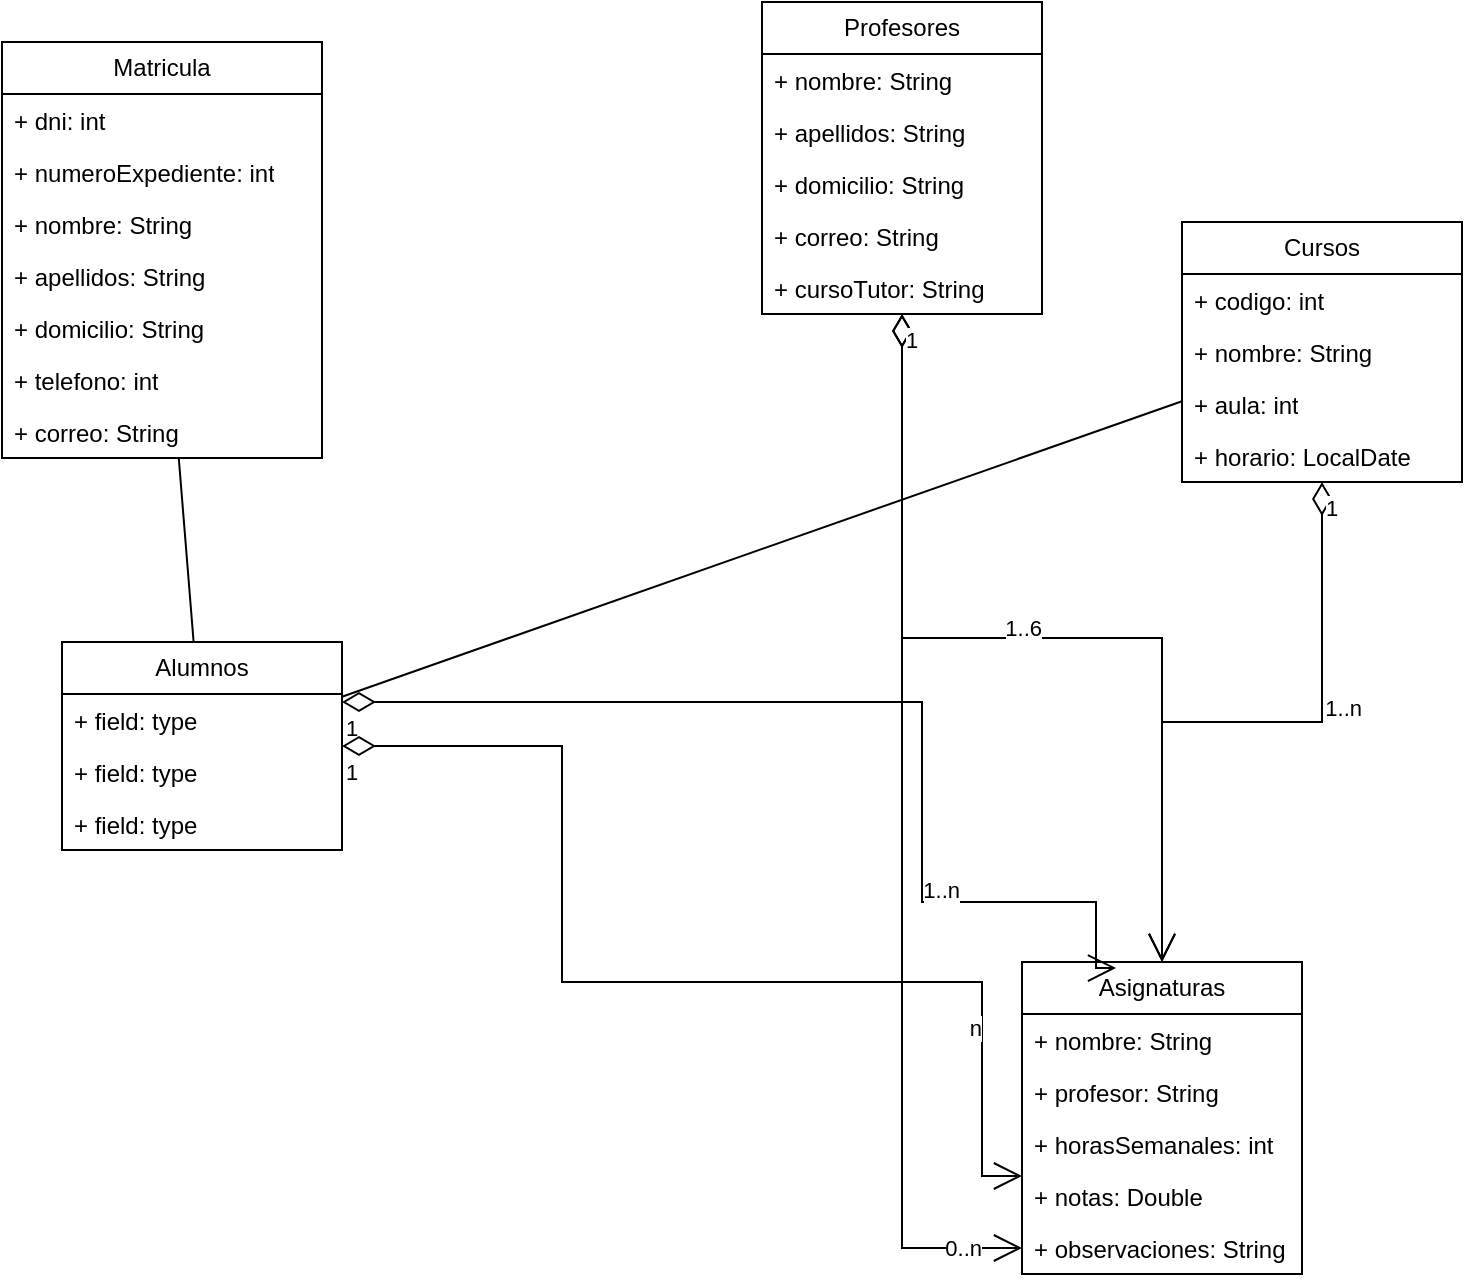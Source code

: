 <mxfile version="21.3.4" type="device">
  <diagram id="wuZijCX8zxA03xT5F1L1" name="Página-1">
    <mxGraphModel dx="1434" dy="764" grid="1" gridSize="10" guides="1" tooltips="1" connect="1" arrows="1" fold="1" page="1" pageScale="1" pageWidth="827" pageHeight="1169" math="0" shadow="0">
      <root>
        <mxCell id="0" />
        <mxCell id="1" parent="0" />
        <mxCell id="jtwqwBx6mJ8k1BTVVLPu-1" value="Cursos" style="swimlane;fontStyle=0;childLayout=stackLayout;horizontal=1;startSize=26;fillColor=none;horizontalStack=0;resizeParent=1;resizeParentMax=0;resizeLast=0;collapsible=1;marginBottom=0;whiteSpace=wrap;html=1;" vertex="1" parent="1">
          <mxGeometry x="630" y="130" width="140" height="130" as="geometry" />
        </mxCell>
        <mxCell id="jtwqwBx6mJ8k1BTVVLPu-2" value="+ codigo: int" style="text;strokeColor=none;fillColor=none;align=left;verticalAlign=top;spacingLeft=4;spacingRight=4;overflow=hidden;rotatable=0;points=[[0,0.5],[1,0.5]];portConstraint=eastwest;whiteSpace=wrap;html=1;" vertex="1" parent="jtwqwBx6mJ8k1BTVVLPu-1">
          <mxGeometry y="26" width="140" height="26" as="geometry" />
        </mxCell>
        <mxCell id="jtwqwBx6mJ8k1BTVVLPu-3" value="+ nombre: String" style="text;strokeColor=none;fillColor=none;align=left;verticalAlign=top;spacingLeft=4;spacingRight=4;overflow=hidden;rotatable=0;points=[[0,0.5],[1,0.5]];portConstraint=eastwest;whiteSpace=wrap;html=1;" vertex="1" parent="jtwqwBx6mJ8k1BTVVLPu-1">
          <mxGeometry y="52" width="140" height="26" as="geometry" />
        </mxCell>
        <mxCell id="jtwqwBx6mJ8k1BTVVLPu-4" value="+ aula: int" style="text;strokeColor=none;fillColor=none;align=left;verticalAlign=top;spacingLeft=4;spacingRight=4;overflow=hidden;rotatable=0;points=[[0,0.5],[1,0.5]];portConstraint=eastwest;whiteSpace=wrap;html=1;" vertex="1" parent="jtwqwBx6mJ8k1BTVVLPu-1">
          <mxGeometry y="78" width="140" height="26" as="geometry" />
        </mxCell>
        <mxCell id="jtwqwBx6mJ8k1BTVVLPu-30" value="+ horario: LocalDate" style="text;strokeColor=none;fillColor=none;align=left;verticalAlign=top;spacingLeft=4;spacingRight=4;overflow=hidden;rotatable=0;points=[[0,0.5],[1,0.5]];portConstraint=eastwest;whiteSpace=wrap;html=1;" vertex="1" parent="jtwqwBx6mJ8k1BTVVLPu-1">
          <mxGeometry y="104" width="140" height="26" as="geometry" />
        </mxCell>
        <mxCell id="jtwqwBx6mJ8k1BTVVLPu-5" value="Alumnos" style="swimlane;fontStyle=0;childLayout=stackLayout;horizontal=1;startSize=26;fillColor=none;horizontalStack=0;resizeParent=1;resizeParentMax=0;resizeLast=0;collapsible=1;marginBottom=0;whiteSpace=wrap;html=1;" vertex="1" parent="1">
          <mxGeometry x="70" y="340" width="140" height="104" as="geometry" />
        </mxCell>
        <mxCell id="jtwqwBx6mJ8k1BTVVLPu-6" value="+ field: type" style="text;strokeColor=none;fillColor=none;align=left;verticalAlign=top;spacingLeft=4;spacingRight=4;overflow=hidden;rotatable=0;points=[[0,0.5],[1,0.5]];portConstraint=eastwest;whiteSpace=wrap;html=1;" vertex="1" parent="jtwqwBx6mJ8k1BTVVLPu-5">
          <mxGeometry y="26" width="140" height="26" as="geometry" />
        </mxCell>
        <mxCell id="jtwqwBx6mJ8k1BTVVLPu-7" value="+ field: type" style="text;strokeColor=none;fillColor=none;align=left;verticalAlign=top;spacingLeft=4;spacingRight=4;overflow=hidden;rotatable=0;points=[[0,0.5],[1,0.5]];portConstraint=eastwest;whiteSpace=wrap;html=1;" vertex="1" parent="jtwqwBx6mJ8k1BTVVLPu-5">
          <mxGeometry y="52" width="140" height="26" as="geometry" />
        </mxCell>
        <mxCell id="jtwqwBx6mJ8k1BTVVLPu-8" value="+ field: type" style="text;strokeColor=none;fillColor=none;align=left;verticalAlign=top;spacingLeft=4;spacingRight=4;overflow=hidden;rotatable=0;points=[[0,0.5],[1,0.5]];portConstraint=eastwest;whiteSpace=wrap;html=1;" vertex="1" parent="jtwqwBx6mJ8k1BTVVLPu-5">
          <mxGeometry y="78" width="140" height="26" as="geometry" />
        </mxCell>
        <mxCell id="jtwqwBx6mJ8k1BTVVLPu-9" value="Matricula" style="swimlane;fontStyle=0;childLayout=stackLayout;horizontal=1;startSize=26;fillColor=none;horizontalStack=0;resizeParent=1;resizeParentMax=0;resizeLast=0;collapsible=1;marginBottom=0;whiteSpace=wrap;html=1;" vertex="1" parent="1">
          <mxGeometry x="40" y="40" width="160" height="208" as="geometry" />
        </mxCell>
        <mxCell id="jtwqwBx6mJ8k1BTVVLPu-10" value="+ dni: int" style="text;strokeColor=none;fillColor=none;align=left;verticalAlign=top;spacingLeft=4;spacingRight=4;overflow=hidden;rotatable=0;points=[[0,0.5],[1,0.5]];portConstraint=eastwest;whiteSpace=wrap;html=1;" vertex="1" parent="jtwqwBx6mJ8k1BTVVLPu-9">
          <mxGeometry y="26" width="160" height="26" as="geometry" />
        </mxCell>
        <mxCell id="jtwqwBx6mJ8k1BTVVLPu-11" value="+ numeroExpediente: int" style="text;strokeColor=none;fillColor=none;align=left;verticalAlign=top;spacingLeft=4;spacingRight=4;overflow=hidden;rotatable=0;points=[[0,0.5],[1,0.5]];portConstraint=eastwest;whiteSpace=wrap;html=1;" vertex="1" parent="jtwqwBx6mJ8k1BTVVLPu-9">
          <mxGeometry y="52" width="160" height="26" as="geometry" />
        </mxCell>
        <mxCell id="jtwqwBx6mJ8k1BTVVLPu-12" value="+ nombre: String" style="text;strokeColor=none;fillColor=none;align=left;verticalAlign=top;spacingLeft=4;spacingRight=4;overflow=hidden;rotatable=0;points=[[0,0.5],[1,0.5]];portConstraint=eastwest;whiteSpace=wrap;html=1;" vertex="1" parent="jtwqwBx6mJ8k1BTVVLPu-9">
          <mxGeometry y="78" width="160" height="26" as="geometry" />
        </mxCell>
        <mxCell id="jtwqwBx6mJ8k1BTVVLPu-33" value="+ apellidos: String" style="text;strokeColor=none;fillColor=none;align=left;verticalAlign=top;spacingLeft=4;spacingRight=4;overflow=hidden;rotatable=0;points=[[0,0.5],[1,0.5]];portConstraint=eastwest;whiteSpace=wrap;html=1;" vertex="1" parent="jtwqwBx6mJ8k1BTVVLPu-9">
          <mxGeometry y="104" width="160" height="26" as="geometry" />
        </mxCell>
        <mxCell id="jtwqwBx6mJ8k1BTVVLPu-34" value="+ domicilio: String" style="text;strokeColor=none;fillColor=none;align=left;verticalAlign=top;spacingLeft=4;spacingRight=4;overflow=hidden;rotatable=0;points=[[0,0.5],[1,0.5]];portConstraint=eastwest;whiteSpace=wrap;html=1;" vertex="1" parent="jtwqwBx6mJ8k1BTVVLPu-9">
          <mxGeometry y="130" width="160" height="26" as="geometry" />
        </mxCell>
        <mxCell id="jtwqwBx6mJ8k1BTVVLPu-35" value="+ telefono: int" style="text;strokeColor=none;fillColor=none;align=left;verticalAlign=top;spacingLeft=4;spacingRight=4;overflow=hidden;rotatable=0;points=[[0,0.5],[1,0.5]];portConstraint=eastwest;whiteSpace=wrap;html=1;" vertex="1" parent="jtwqwBx6mJ8k1BTVVLPu-9">
          <mxGeometry y="156" width="160" height="26" as="geometry" />
        </mxCell>
        <mxCell id="jtwqwBx6mJ8k1BTVVLPu-32" value="+ correo: String" style="text;strokeColor=none;fillColor=none;align=left;verticalAlign=top;spacingLeft=4;spacingRight=4;overflow=hidden;rotatable=0;points=[[0,0.5],[1,0.5]];portConstraint=eastwest;whiteSpace=wrap;html=1;" vertex="1" parent="jtwqwBx6mJ8k1BTVVLPu-9">
          <mxGeometry y="182" width="160" height="26" as="geometry" />
        </mxCell>
        <mxCell id="jtwqwBx6mJ8k1BTVVLPu-13" value="Asignaturas" style="swimlane;fontStyle=0;childLayout=stackLayout;horizontal=1;startSize=26;fillColor=none;horizontalStack=0;resizeParent=1;resizeParentMax=0;resizeLast=0;collapsible=1;marginBottom=0;whiteSpace=wrap;html=1;" vertex="1" parent="1">
          <mxGeometry x="550" y="500" width="140" height="156" as="geometry" />
        </mxCell>
        <mxCell id="jtwqwBx6mJ8k1BTVVLPu-14" value="+ nombre: String" style="text;strokeColor=none;fillColor=none;align=left;verticalAlign=top;spacingLeft=4;spacingRight=4;overflow=hidden;rotatable=0;points=[[0,0.5],[1,0.5]];portConstraint=eastwest;whiteSpace=wrap;html=1;" vertex="1" parent="jtwqwBx6mJ8k1BTVVLPu-13">
          <mxGeometry y="26" width="140" height="26" as="geometry" />
        </mxCell>
        <mxCell id="jtwqwBx6mJ8k1BTVVLPu-15" value="+ profesor: String" style="text;strokeColor=none;fillColor=none;align=left;verticalAlign=top;spacingLeft=4;spacingRight=4;overflow=hidden;rotatable=0;points=[[0,0.5],[1,0.5]];portConstraint=eastwest;whiteSpace=wrap;html=1;" vertex="1" parent="jtwqwBx6mJ8k1BTVVLPu-13">
          <mxGeometry y="52" width="140" height="26" as="geometry" />
        </mxCell>
        <mxCell id="jtwqwBx6mJ8k1BTVVLPu-16" value="+ horasSemanales: int" style="text;strokeColor=none;fillColor=none;align=left;verticalAlign=top;spacingLeft=4;spacingRight=4;overflow=hidden;rotatable=0;points=[[0,0.5],[1,0.5]];portConstraint=eastwest;whiteSpace=wrap;html=1;" vertex="1" parent="jtwqwBx6mJ8k1BTVVLPu-13">
          <mxGeometry y="78" width="140" height="26" as="geometry" />
        </mxCell>
        <mxCell id="jtwqwBx6mJ8k1BTVVLPu-48" value="+ notas: Double" style="text;strokeColor=none;fillColor=none;align=left;verticalAlign=top;spacingLeft=4;spacingRight=4;overflow=hidden;rotatable=0;points=[[0,0.5],[1,0.5]];portConstraint=eastwest;whiteSpace=wrap;html=1;" vertex="1" parent="jtwqwBx6mJ8k1BTVVLPu-13">
          <mxGeometry y="104" width="140" height="26" as="geometry" />
        </mxCell>
        <mxCell id="jtwqwBx6mJ8k1BTVVLPu-52" value="+ observaciones: String" style="text;strokeColor=none;fillColor=none;align=left;verticalAlign=top;spacingLeft=4;spacingRight=4;overflow=hidden;rotatable=0;points=[[0,0.5],[1,0.5]];portConstraint=eastwest;whiteSpace=wrap;html=1;" vertex="1" parent="jtwqwBx6mJ8k1BTVVLPu-13">
          <mxGeometry y="130" width="140" height="26" as="geometry" />
        </mxCell>
        <mxCell id="jtwqwBx6mJ8k1BTVVLPu-17" value="Profesores" style="swimlane;fontStyle=0;childLayout=stackLayout;horizontal=1;startSize=26;fillColor=none;horizontalStack=0;resizeParent=1;resizeParentMax=0;resizeLast=0;collapsible=1;marginBottom=0;whiteSpace=wrap;html=1;" vertex="1" parent="1">
          <mxGeometry x="420" y="20" width="140" height="156" as="geometry" />
        </mxCell>
        <mxCell id="jtwqwBx6mJ8k1BTVVLPu-18" value="+ nombre: String" style="text;strokeColor=none;fillColor=none;align=left;verticalAlign=top;spacingLeft=4;spacingRight=4;overflow=hidden;rotatable=0;points=[[0,0.5],[1,0.5]];portConstraint=eastwest;whiteSpace=wrap;html=1;" vertex="1" parent="jtwqwBx6mJ8k1BTVVLPu-17">
          <mxGeometry y="26" width="140" height="26" as="geometry" />
        </mxCell>
        <mxCell id="jtwqwBx6mJ8k1BTVVLPu-19" value="+ apellidos: String" style="text;strokeColor=none;fillColor=none;align=left;verticalAlign=top;spacingLeft=4;spacingRight=4;overflow=hidden;rotatable=0;points=[[0,0.5],[1,0.5]];portConstraint=eastwest;whiteSpace=wrap;html=1;" vertex="1" parent="jtwqwBx6mJ8k1BTVVLPu-17">
          <mxGeometry y="52" width="140" height="26" as="geometry" />
        </mxCell>
        <mxCell id="jtwqwBx6mJ8k1BTVVLPu-20" value="+ domicilio: String" style="text;strokeColor=none;fillColor=none;align=left;verticalAlign=top;spacingLeft=4;spacingRight=4;overflow=hidden;rotatable=0;points=[[0,0.5],[1,0.5]];portConstraint=eastwest;whiteSpace=wrap;html=1;" vertex="1" parent="jtwqwBx6mJ8k1BTVVLPu-17">
          <mxGeometry y="78" width="140" height="26" as="geometry" />
        </mxCell>
        <mxCell id="jtwqwBx6mJ8k1BTVVLPu-31" value="+ correo: String" style="text;strokeColor=none;fillColor=none;align=left;verticalAlign=top;spacingLeft=4;spacingRight=4;overflow=hidden;rotatable=0;points=[[0,0.5],[1,0.5]];portConstraint=eastwest;whiteSpace=wrap;html=1;" vertex="1" parent="jtwqwBx6mJ8k1BTVVLPu-17">
          <mxGeometry y="104" width="140" height="26" as="geometry" />
        </mxCell>
        <mxCell id="jtwqwBx6mJ8k1BTVVLPu-47" value="+ cursoTutor: String" style="text;strokeColor=none;fillColor=none;align=left;verticalAlign=top;spacingLeft=4;spacingRight=4;overflow=hidden;rotatable=0;points=[[0,0.5],[1,0.5]];portConstraint=eastwest;whiteSpace=wrap;html=1;" vertex="1" parent="jtwqwBx6mJ8k1BTVVLPu-17">
          <mxGeometry y="130" width="140" height="26" as="geometry" />
        </mxCell>
        <mxCell id="jtwqwBx6mJ8k1BTVVLPu-29" value="" style="endArrow=none;html=1;rounded=0;" edge="1" parent="1" source="jtwqwBx6mJ8k1BTVVLPu-5" target="jtwqwBx6mJ8k1BTVVLPu-9">
          <mxGeometry width="50" height="50" relative="1" as="geometry">
            <mxPoint x="390" y="420" as="sourcePoint" />
            <mxPoint x="440" y="370" as="targetPoint" />
          </mxGeometry>
        </mxCell>
        <mxCell id="jtwqwBx6mJ8k1BTVVLPu-37" value="" style="endArrow=none;html=1;rounded=0;" edge="1" parent="1" source="jtwqwBx6mJ8k1BTVVLPu-1" target="jtwqwBx6mJ8k1BTVVLPu-5">
          <mxGeometry width="50" height="50" relative="1" as="geometry">
            <mxPoint x="390" y="420" as="sourcePoint" />
            <mxPoint x="440" y="370" as="targetPoint" />
          </mxGeometry>
        </mxCell>
        <mxCell id="jtwqwBx6mJ8k1BTVVLPu-38" value="" style="endArrow=open;html=1;endSize=12;startArrow=diamondThin;startSize=14;startFill=0;edgeStyle=orthogonalEdgeStyle;rounded=0;" edge="1" parent="1" source="jtwqwBx6mJ8k1BTVVLPu-1" target="jtwqwBx6mJ8k1BTVVLPu-13">
          <mxGeometry x="0.006" relative="1" as="geometry">
            <mxPoint x="330" y="390" as="sourcePoint" />
            <mxPoint x="490" y="390" as="targetPoint" />
            <mxPoint as="offset" />
          </mxGeometry>
        </mxCell>
        <mxCell id="jtwqwBx6mJ8k1BTVVLPu-39" value="1" style="edgeLabel;resizable=0;html=1;align=left;verticalAlign=top;" connectable="0" vertex="1" parent="jtwqwBx6mJ8k1BTVVLPu-38">
          <mxGeometry x="-1" relative="1" as="geometry" />
        </mxCell>
        <mxCell id="jtwqwBx6mJ8k1BTVVLPu-40" value="1..n" style="edgeLabel;resizable=0;html=1;align=right;verticalAlign=top;" connectable="0" vertex="1" parent="jtwqwBx6mJ8k1BTVVLPu-38">
          <mxGeometry x="1" relative="1" as="geometry">
            <mxPoint x="100" y="-140" as="offset" />
          </mxGeometry>
        </mxCell>
        <mxCell id="jtwqwBx6mJ8k1BTVVLPu-41" value="" style="endArrow=open;html=1;endSize=12;startArrow=diamondThin;startSize=14;startFill=0;edgeStyle=orthogonalEdgeStyle;rounded=0;entryX=0.336;entryY=0.019;entryDx=0;entryDy=0;entryPerimeter=0;" edge="1" parent="1" source="jtwqwBx6mJ8k1BTVVLPu-5" target="jtwqwBx6mJ8k1BTVVLPu-13">
          <mxGeometry x="0.006" relative="1" as="geometry">
            <mxPoint x="494" y="400" as="sourcePoint" />
            <mxPoint x="414" y="491" as="targetPoint" />
            <mxPoint as="offset" />
            <Array as="points">
              <mxPoint x="500" y="370" />
              <mxPoint x="500" y="470" />
              <mxPoint x="587" y="470" />
            </Array>
          </mxGeometry>
        </mxCell>
        <mxCell id="jtwqwBx6mJ8k1BTVVLPu-42" value="1" style="edgeLabel;resizable=0;html=1;align=left;verticalAlign=top;" connectable="0" vertex="1" parent="jtwqwBx6mJ8k1BTVVLPu-41">
          <mxGeometry x="-1" relative="1" as="geometry" />
        </mxCell>
        <mxCell id="jtwqwBx6mJ8k1BTVVLPu-43" value="1..n" style="edgeLabel;resizable=0;html=1;align=right;verticalAlign=top;" connectable="0" vertex="1" parent="jtwqwBx6mJ8k1BTVVLPu-41">
          <mxGeometry x="1" relative="1" as="geometry">
            <mxPoint x="-77" y="-52" as="offset" />
          </mxGeometry>
        </mxCell>
        <mxCell id="jtwqwBx6mJ8k1BTVVLPu-44" value="" style="endArrow=open;html=1;endSize=12;startArrow=diamondThin;startSize=14;startFill=0;edgeStyle=orthogonalEdgeStyle;rounded=0;" edge="1" parent="1" source="jtwqwBx6mJ8k1BTVVLPu-17" target="jtwqwBx6mJ8k1BTVVLPu-13">
          <mxGeometry relative="1" as="geometry">
            <mxPoint x="330" y="390" as="sourcePoint" />
            <mxPoint x="490" y="390" as="targetPoint" />
          </mxGeometry>
        </mxCell>
        <mxCell id="jtwqwBx6mJ8k1BTVVLPu-45" value="1" style="edgeLabel;resizable=0;html=1;align=left;verticalAlign=top;" connectable="0" vertex="1" parent="jtwqwBx6mJ8k1BTVVLPu-44">
          <mxGeometry x="-1" relative="1" as="geometry" />
        </mxCell>
        <mxCell id="jtwqwBx6mJ8k1BTVVLPu-46" value="1..6" style="edgeLabel;resizable=0;html=1;align=right;verticalAlign=top;" connectable="0" vertex="1" parent="jtwqwBx6mJ8k1BTVVLPu-44">
          <mxGeometry x="1" relative="1" as="geometry">
            <mxPoint x="-60" y="-180" as="offset" />
          </mxGeometry>
        </mxCell>
        <mxCell id="jtwqwBx6mJ8k1BTVVLPu-49" value="" style="endArrow=open;html=1;endSize=12;startArrow=diamondThin;startSize=14;startFill=0;edgeStyle=orthogonalEdgeStyle;rounded=0;" edge="1" parent="1" source="jtwqwBx6mJ8k1BTVVLPu-5" target="jtwqwBx6mJ8k1BTVVLPu-48">
          <mxGeometry relative="1" as="geometry">
            <mxPoint x="330" y="390" as="sourcePoint" />
            <mxPoint x="490" y="390" as="targetPoint" />
            <Array as="points">
              <mxPoint x="320" y="510" />
              <mxPoint x="530" y="510" />
              <mxPoint x="530" y="607" />
            </Array>
          </mxGeometry>
        </mxCell>
        <mxCell id="jtwqwBx6mJ8k1BTVVLPu-50" value="1" style="edgeLabel;resizable=0;html=1;align=left;verticalAlign=top;" connectable="0" vertex="1" parent="jtwqwBx6mJ8k1BTVVLPu-49">
          <mxGeometry x="-1" relative="1" as="geometry" />
        </mxCell>
        <mxCell id="jtwqwBx6mJ8k1BTVVLPu-51" value="n" style="edgeLabel;resizable=0;html=1;align=right;verticalAlign=top;" connectable="0" vertex="1" parent="jtwqwBx6mJ8k1BTVVLPu-49">
          <mxGeometry x="1" relative="1" as="geometry">
            <mxPoint x="-20" y="-87" as="offset" />
          </mxGeometry>
        </mxCell>
        <mxCell id="jtwqwBx6mJ8k1BTVVLPu-54" value="" style="endArrow=open;html=1;endSize=12;startArrow=diamondThin;startSize=14;startFill=0;edgeStyle=orthogonalEdgeStyle;rounded=0;" edge="1" parent="1" source="jtwqwBx6mJ8k1BTVVLPu-17" target="jtwqwBx6mJ8k1BTVVLPu-52">
          <mxGeometry relative="1" as="geometry">
            <mxPoint x="330" y="390" as="sourcePoint" />
            <mxPoint x="490" y="390" as="targetPoint" />
          </mxGeometry>
        </mxCell>
        <mxCell id="jtwqwBx6mJ8k1BTVVLPu-55" value="1" style="edgeLabel;resizable=0;html=1;align=left;verticalAlign=top;" connectable="0" vertex="1" parent="jtwqwBx6mJ8k1BTVVLPu-54">
          <mxGeometry x="-1" relative="1" as="geometry" />
        </mxCell>
        <mxCell id="jtwqwBx6mJ8k1BTVVLPu-56" value="0..n" style="edgeLabel;resizable=0;html=1;align=right;verticalAlign=top;" connectable="0" vertex="1" parent="jtwqwBx6mJ8k1BTVVLPu-54">
          <mxGeometry x="1" relative="1" as="geometry">
            <mxPoint x="-20" y="-13" as="offset" />
          </mxGeometry>
        </mxCell>
      </root>
    </mxGraphModel>
  </diagram>
</mxfile>
